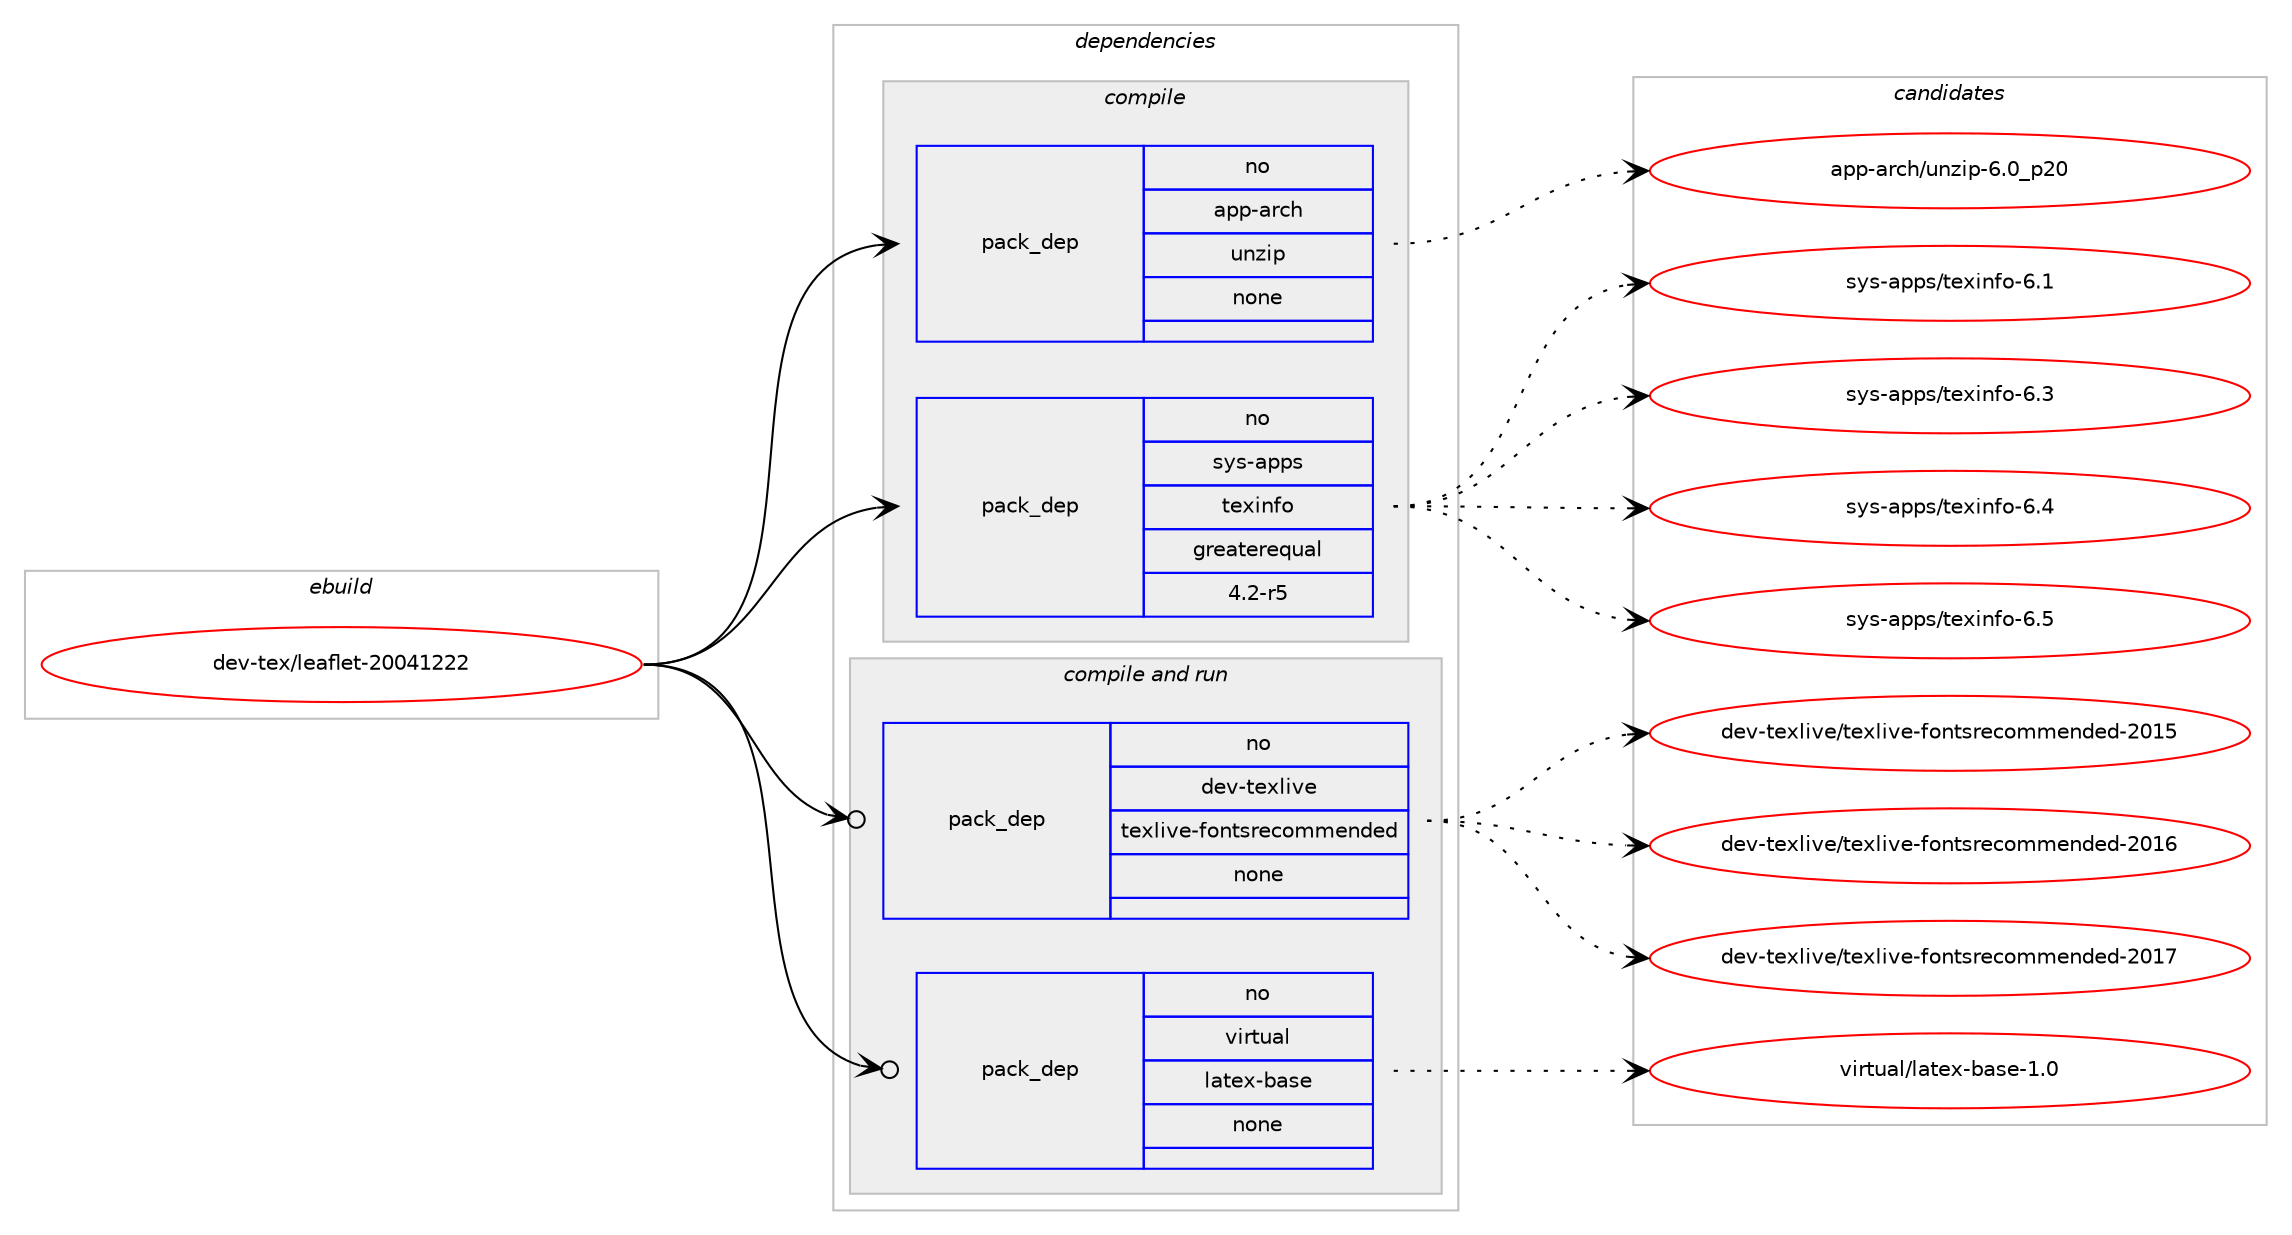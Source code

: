 digraph prolog {

# *************
# Graph options
# *************

newrank=true;
concentrate=true;
compound=true;
graph [rankdir=LR,fontname=Helvetica,fontsize=10,ranksep=1.5];#, ranksep=2.5, nodesep=0.2];
edge  [arrowhead=vee];
node  [fontname=Helvetica,fontsize=10];

# **********
# The ebuild
# **********

subgraph cluster_leftcol {
color=gray;
rank=same;
label=<<i>ebuild</i>>;
id [label="dev-tex/leaflet-20041222", color=red, width=4, href="../dev-tex/leaflet-20041222.svg"];
}

# ****************
# The dependencies
# ****************

subgraph cluster_midcol {
color=gray;
label=<<i>dependencies</i>>;
subgraph cluster_compile {
fillcolor="#eeeeee";
style=filled;
label=<<i>compile</i>>;
subgraph pack198601 {
dependency279933 [label=<<TABLE BORDER="0" CELLBORDER="1" CELLSPACING="0" CELLPADDING="4" WIDTH="220"><TR><TD ROWSPAN="6" CELLPADDING="30">pack_dep</TD></TR><TR><TD WIDTH="110">no</TD></TR><TR><TD>app-arch</TD></TR><TR><TD>unzip</TD></TR><TR><TD>none</TD></TR><TR><TD></TD></TR></TABLE>>, shape=none, color=blue];
}
id:e -> dependency279933:w [weight=20,style="solid",arrowhead="vee"];
subgraph pack198602 {
dependency279934 [label=<<TABLE BORDER="0" CELLBORDER="1" CELLSPACING="0" CELLPADDING="4" WIDTH="220"><TR><TD ROWSPAN="6" CELLPADDING="30">pack_dep</TD></TR><TR><TD WIDTH="110">no</TD></TR><TR><TD>sys-apps</TD></TR><TR><TD>texinfo</TD></TR><TR><TD>greaterequal</TD></TR><TR><TD>4.2-r5</TD></TR></TABLE>>, shape=none, color=blue];
}
id:e -> dependency279934:w [weight=20,style="solid",arrowhead="vee"];
}
subgraph cluster_compileandrun {
fillcolor="#eeeeee";
style=filled;
label=<<i>compile and run</i>>;
subgraph pack198603 {
dependency279935 [label=<<TABLE BORDER="0" CELLBORDER="1" CELLSPACING="0" CELLPADDING="4" WIDTH="220"><TR><TD ROWSPAN="6" CELLPADDING="30">pack_dep</TD></TR><TR><TD WIDTH="110">no</TD></TR><TR><TD>dev-texlive</TD></TR><TR><TD>texlive-fontsrecommended</TD></TR><TR><TD>none</TD></TR><TR><TD></TD></TR></TABLE>>, shape=none, color=blue];
}
id:e -> dependency279935:w [weight=20,style="solid",arrowhead="odotvee"];
subgraph pack198604 {
dependency279936 [label=<<TABLE BORDER="0" CELLBORDER="1" CELLSPACING="0" CELLPADDING="4" WIDTH="220"><TR><TD ROWSPAN="6" CELLPADDING="30">pack_dep</TD></TR><TR><TD WIDTH="110">no</TD></TR><TR><TD>virtual</TD></TR><TR><TD>latex-base</TD></TR><TR><TD>none</TD></TR><TR><TD></TD></TR></TABLE>>, shape=none, color=blue];
}
id:e -> dependency279936:w [weight=20,style="solid",arrowhead="odotvee"];
}
subgraph cluster_run {
fillcolor="#eeeeee";
style=filled;
label=<<i>run</i>>;
}
}

# **************
# The candidates
# **************

subgraph cluster_choices {
rank=same;
color=gray;
label=<<i>candidates</i>>;

subgraph choice198601 {
color=black;
nodesep=1;
choice971121124597114991044711711012210511245544648951125048 [label="app-arch/unzip-6.0_p20", color=red, width=4,href="../app-arch/unzip-6.0_p20.svg"];
dependency279933:e -> choice971121124597114991044711711012210511245544648951125048:w [style=dotted,weight="100"];
}
subgraph choice198602 {
color=black;
nodesep=1;
choice11512111545971121121154711610112010511010211145544649 [label="sys-apps/texinfo-6.1", color=red, width=4,href="../sys-apps/texinfo-6.1.svg"];
choice11512111545971121121154711610112010511010211145544651 [label="sys-apps/texinfo-6.3", color=red, width=4,href="../sys-apps/texinfo-6.3.svg"];
choice11512111545971121121154711610112010511010211145544652 [label="sys-apps/texinfo-6.4", color=red, width=4,href="../sys-apps/texinfo-6.4.svg"];
choice11512111545971121121154711610112010511010211145544653 [label="sys-apps/texinfo-6.5", color=red, width=4,href="../sys-apps/texinfo-6.5.svg"];
dependency279934:e -> choice11512111545971121121154711610112010511010211145544649:w [style=dotted,weight="100"];
dependency279934:e -> choice11512111545971121121154711610112010511010211145544651:w [style=dotted,weight="100"];
dependency279934:e -> choice11512111545971121121154711610112010511010211145544652:w [style=dotted,weight="100"];
dependency279934:e -> choice11512111545971121121154711610112010511010211145544653:w [style=dotted,weight="100"];
}
subgraph choice198603 {
color=black;
nodesep=1;
choice100101118451161011201081051181014711610112010810511810145102111110116115114101991111091091011101001011004550484953 [label="dev-texlive/texlive-fontsrecommended-2015", color=red, width=4,href="../dev-texlive/texlive-fontsrecommended-2015.svg"];
choice100101118451161011201081051181014711610112010810511810145102111110116115114101991111091091011101001011004550484954 [label="dev-texlive/texlive-fontsrecommended-2016", color=red, width=4,href="../dev-texlive/texlive-fontsrecommended-2016.svg"];
choice100101118451161011201081051181014711610112010810511810145102111110116115114101991111091091011101001011004550484955 [label="dev-texlive/texlive-fontsrecommended-2017", color=red, width=4,href="../dev-texlive/texlive-fontsrecommended-2017.svg"];
dependency279935:e -> choice100101118451161011201081051181014711610112010810511810145102111110116115114101991111091091011101001011004550484953:w [style=dotted,weight="100"];
dependency279935:e -> choice100101118451161011201081051181014711610112010810511810145102111110116115114101991111091091011101001011004550484954:w [style=dotted,weight="100"];
dependency279935:e -> choice100101118451161011201081051181014711610112010810511810145102111110116115114101991111091091011101001011004550484955:w [style=dotted,weight="100"];
}
subgraph choice198604 {
color=black;
nodesep=1;
choice11810511411611797108471089711610112045989711510145494648 [label="virtual/latex-base-1.0", color=red, width=4,href="../virtual/latex-base-1.0.svg"];
dependency279936:e -> choice11810511411611797108471089711610112045989711510145494648:w [style=dotted,weight="100"];
}
}

}
